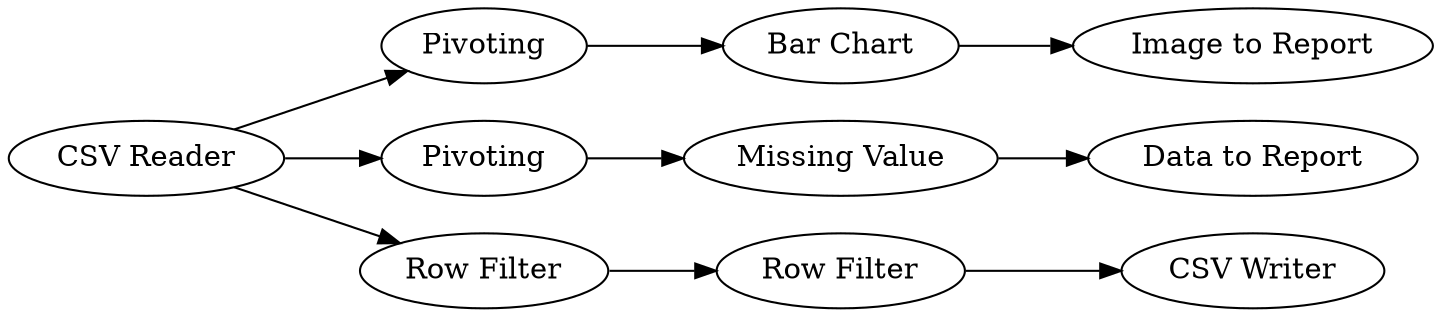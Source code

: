 digraph {
	20 -> 15
	1 -> 20
	14 -> 17
	11 -> 19
	13 -> 14
	15 -> 18
	1 -> 10
	1 -> 13
	10 -> 11
	13 [label=Pivoting]
	20 [label=Pivoting]
	1 [label="CSV Reader"]
	11 [label="Row Filter"]
	18 [label="Image to Report"]
	15 [label="Bar Chart"]
	14 [label="Missing Value"]
	17 [label="Data to Report"]
	10 [label="Row Filter"]
	19 [label="CSV Writer"]
	rankdir=LR
}
